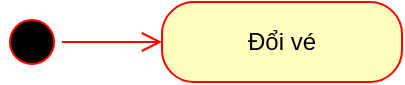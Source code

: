 <mxfile version="26.0.7">
  <diagram name="Page-1" id="uiius2fulf8UiYAYb011">
    <mxGraphModel dx="813" dy="348" grid="1" gridSize="10" guides="1" tooltips="1" connect="1" arrows="1" fold="1" page="1" pageScale="1" pageWidth="850" pageHeight="1100" math="0" shadow="0">
      <root>
        <mxCell id="0" />
        <mxCell id="1" parent="0" />
        <mxCell id="_DAM1CW8JAQ_HBD84cdw-2" value="" style="ellipse;html=1;shape=startState;fillColor=#000000;strokeColor=#ff0000;" vertex="1" parent="1">
          <mxGeometry x="40" y="45" width="30" height="30" as="geometry" />
        </mxCell>
        <mxCell id="_DAM1CW8JAQ_HBD84cdw-3" value="" style="edgeStyle=orthogonalEdgeStyle;html=1;verticalAlign=bottom;endArrow=open;endSize=8;strokeColor=#ff0000;rounded=0;entryX=0;entryY=0.5;entryDx=0;entryDy=0;" edge="1" source="_DAM1CW8JAQ_HBD84cdw-2" parent="1" target="_DAM1CW8JAQ_HBD84cdw-5">
          <mxGeometry relative="1" as="geometry">
            <mxPoint x="55" y="130" as="targetPoint" />
          </mxGeometry>
        </mxCell>
        <mxCell id="_DAM1CW8JAQ_HBD84cdw-5" value="Đổi vé" style="rounded=1;whiteSpace=wrap;html=1;arcSize=40;fontColor=#000000;fillColor=#ffffc0;strokeColor=#ff0000;" vertex="1" parent="1">
          <mxGeometry x="120" y="40" width="120" height="40" as="geometry" />
        </mxCell>
      </root>
    </mxGraphModel>
  </diagram>
</mxfile>

